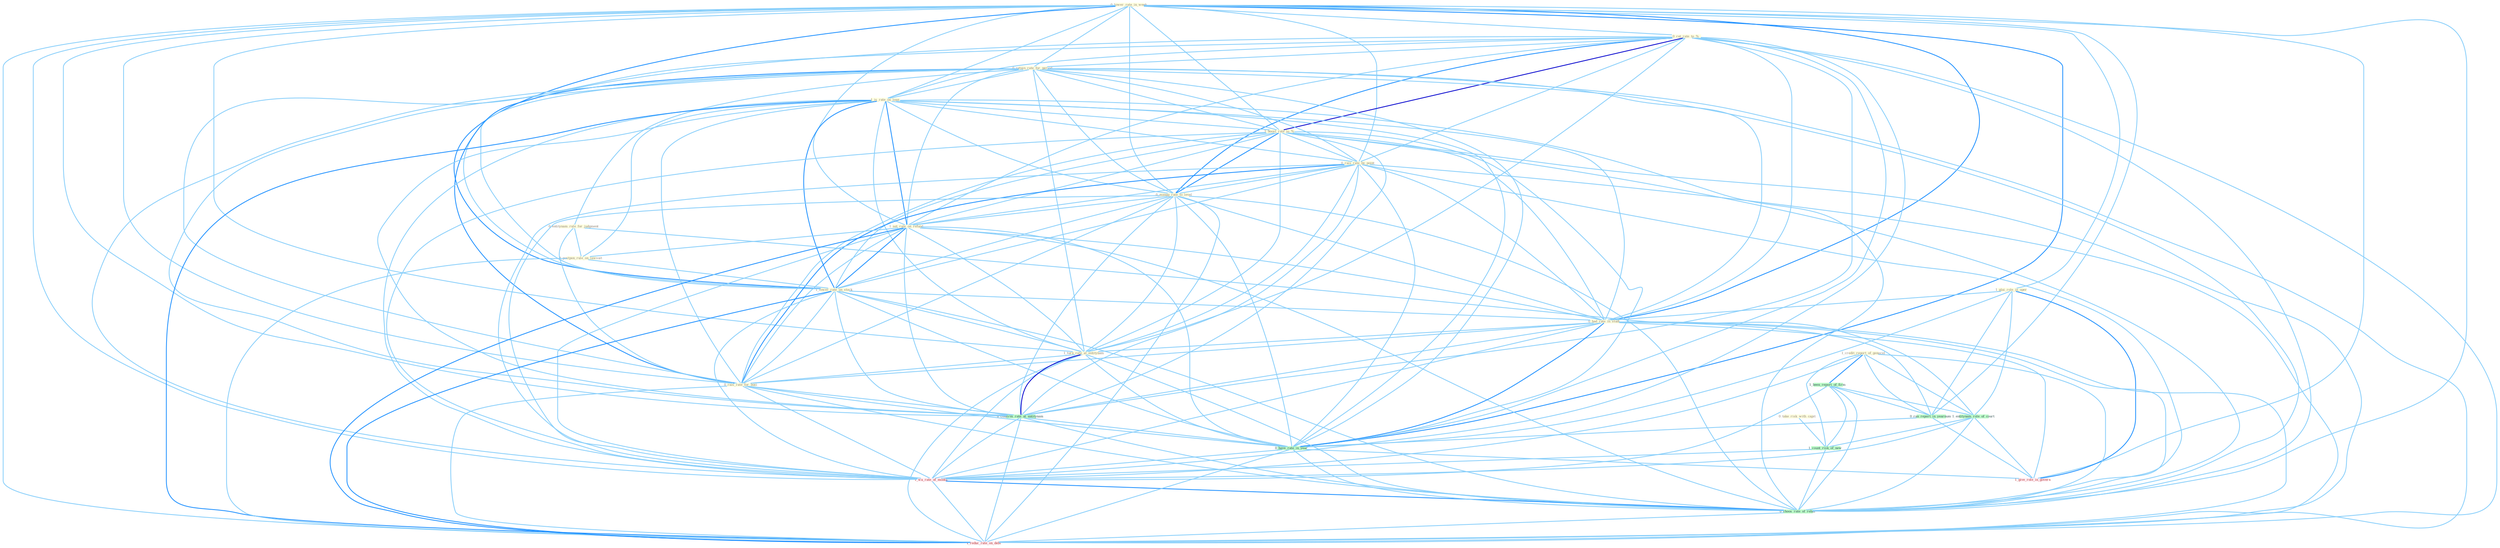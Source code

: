 Graph G{ 
    node
    [shape=polygon,style=filled,width=.5,height=.06,color="#BDFCC9",fixedsize=true,fontsize=4,
    fontcolor="#2f4f4f"];
    {node
    [color="#ffffe0", fontcolor="#8b7d6b"] "0_lower_rate_in_week " "0_cut_rate_to_% " "0_retain_rate_for_period " "1_is_rate_on_loan " "1_boost_rate_to_% " "1_plai_role_in_oper " "0_rais_rate_by_point " "1_credit_report_of_genocid " "0_entitynam_rule_for_judgment " "0_manag_rate_to_level " "1_set_rate_on_refund " "1_postpon_rule_on_lawsuit " "0_take_risk_with_capit " "1_lower_rate_on_stock " "0_had_rate_in_studi " "1_turn_rate_at_entitynam " "0_rais_rate_for_busi "}
{node [color="#fff0f5", fontcolor="#b22222"] "1_wa_rate_of_month " "1_reduc_rate_on_debt " "1_give_role_in_govern "}
edge [color="#B0E2FF"];

	"0_lower_rate_in_week " -- "0_cut_rate_to_% " [w="1", color="#87cefa" ];
	"0_lower_rate_in_week " -- "0_retain_rate_for_period " [w="1", color="#87cefa" ];
	"0_lower_rate_in_week " -- "1_is_rate_on_loan " [w="1", color="#87cefa" ];
	"0_lower_rate_in_week " -- "1_boost_rate_to_% " [w="1", color="#87cefa" ];
	"0_lower_rate_in_week " -- "1_plai_role_in_oper " [w="1", color="#87cefa" ];
	"0_lower_rate_in_week " -- "0_rais_rate_by_point " [w="1", color="#87cefa" ];
	"0_lower_rate_in_week " -- "0_manag_rate_to_level " [w="1", color="#87cefa" ];
	"0_lower_rate_in_week " -- "1_set_rate_on_refund " [w="1", color="#87cefa" ];
	"0_lower_rate_in_week " -- "1_lower_rate_on_stock " [w="2", color="#1e90ff" , len=0.8];
	"0_lower_rate_in_week " -- "0_had_rate_in_studi " [w="2", color="#1e90ff" , len=0.8];
	"0_lower_rate_in_week " -- "1_turn_rate_at_entitynam " [w="1", color="#87cefa" ];
	"0_lower_rate_in_week " -- "0_rais_rate_for_busi " [w="1", color="#87cefa" ];
	"0_lower_rate_in_week " -- "0_ran_report_in_yearnum " [w="1", color="#87cefa" ];
	"0_lower_rate_in_week " -- "0_confirm_rate_at_entitynam " [w="1", color="#87cefa" ];
	"0_lower_rate_in_week " -- "0_have_rate_in_year " [w="2", color="#1e90ff" , len=0.8];
	"0_lower_rate_in_week " -- "1_wa_rate_of_month " [w="1", color="#87cefa" ];
	"0_lower_rate_in_week " -- "0_choos_rate_of_rebat " [w="1", color="#87cefa" ];
	"0_lower_rate_in_week " -- "1_reduc_rate_on_debt " [w="1", color="#87cefa" ];
	"0_lower_rate_in_week " -- "1_give_role_in_govern " [w="1", color="#87cefa" ];
	"0_cut_rate_to_% " -- "0_retain_rate_for_period " [w="1", color="#87cefa" ];
	"0_cut_rate_to_% " -- "1_is_rate_on_loan " [w="1", color="#87cefa" ];
	"0_cut_rate_to_% " -- "1_boost_rate_to_% " [w="3", color="#0000cd" , len=0.6];
	"0_cut_rate_to_% " -- "0_rais_rate_by_point " [w="1", color="#87cefa" ];
	"0_cut_rate_to_% " -- "0_manag_rate_to_level " [w="2", color="#1e90ff" , len=0.8];
	"0_cut_rate_to_% " -- "1_set_rate_on_refund " [w="1", color="#87cefa" ];
	"0_cut_rate_to_% " -- "1_lower_rate_on_stock " [w="1", color="#87cefa" ];
	"0_cut_rate_to_% " -- "0_had_rate_in_studi " [w="1", color="#87cefa" ];
	"0_cut_rate_to_% " -- "1_turn_rate_at_entitynam " [w="1", color="#87cefa" ];
	"0_cut_rate_to_% " -- "0_rais_rate_for_busi " [w="1", color="#87cefa" ];
	"0_cut_rate_to_% " -- "0_confirm_rate_at_entitynam " [w="1", color="#87cefa" ];
	"0_cut_rate_to_% " -- "0_have_rate_in_year " [w="1", color="#87cefa" ];
	"0_cut_rate_to_% " -- "1_wa_rate_of_month " [w="1", color="#87cefa" ];
	"0_cut_rate_to_% " -- "0_choos_rate_of_rebat " [w="1", color="#87cefa" ];
	"0_cut_rate_to_% " -- "1_reduc_rate_on_debt " [w="1", color="#87cefa" ];
	"0_retain_rate_for_period " -- "1_is_rate_on_loan " [w="1", color="#87cefa" ];
	"0_retain_rate_for_period " -- "1_boost_rate_to_% " [w="1", color="#87cefa" ];
	"0_retain_rate_for_period " -- "0_rais_rate_by_point " [w="1", color="#87cefa" ];
	"0_retain_rate_for_period " -- "0_entitynam_rule_for_judgment " [w="1", color="#87cefa" ];
	"0_retain_rate_for_period " -- "0_manag_rate_to_level " [w="1", color="#87cefa" ];
	"0_retain_rate_for_period " -- "1_set_rate_on_refund " [w="1", color="#87cefa" ];
	"0_retain_rate_for_period " -- "1_lower_rate_on_stock " [w="1", color="#87cefa" ];
	"0_retain_rate_for_period " -- "0_had_rate_in_studi " [w="1", color="#87cefa" ];
	"0_retain_rate_for_period " -- "1_turn_rate_at_entitynam " [w="1", color="#87cefa" ];
	"0_retain_rate_for_period " -- "0_rais_rate_for_busi " [w="2", color="#1e90ff" , len=0.8];
	"0_retain_rate_for_period " -- "0_confirm_rate_at_entitynam " [w="1", color="#87cefa" ];
	"0_retain_rate_for_period " -- "0_have_rate_in_year " [w="1", color="#87cefa" ];
	"0_retain_rate_for_period " -- "1_wa_rate_of_month " [w="1", color="#87cefa" ];
	"0_retain_rate_for_period " -- "0_choos_rate_of_rebat " [w="1", color="#87cefa" ];
	"0_retain_rate_for_period " -- "1_reduc_rate_on_debt " [w="1", color="#87cefa" ];
	"1_is_rate_on_loan " -- "1_boost_rate_to_% " [w="1", color="#87cefa" ];
	"1_is_rate_on_loan " -- "0_rais_rate_by_point " [w="1", color="#87cefa" ];
	"1_is_rate_on_loan " -- "0_manag_rate_to_level " [w="1", color="#87cefa" ];
	"1_is_rate_on_loan " -- "1_set_rate_on_refund " [w="2", color="#1e90ff" , len=0.8];
	"1_is_rate_on_loan " -- "1_postpon_rule_on_lawsuit " [w="1", color="#87cefa" ];
	"1_is_rate_on_loan " -- "1_lower_rate_on_stock " [w="2", color="#1e90ff" , len=0.8];
	"1_is_rate_on_loan " -- "0_had_rate_in_studi " [w="1", color="#87cefa" ];
	"1_is_rate_on_loan " -- "1_turn_rate_at_entitynam " [w="1", color="#87cefa" ];
	"1_is_rate_on_loan " -- "0_rais_rate_for_busi " [w="1", color="#87cefa" ];
	"1_is_rate_on_loan " -- "0_confirm_rate_at_entitynam " [w="1", color="#87cefa" ];
	"1_is_rate_on_loan " -- "0_have_rate_in_year " [w="1", color="#87cefa" ];
	"1_is_rate_on_loan " -- "1_wa_rate_of_month " [w="1", color="#87cefa" ];
	"1_is_rate_on_loan " -- "0_choos_rate_of_rebat " [w="1", color="#87cefa" ];
	"1_is_rate_on_loan " -- "1_reduc_rate_on_debt " [w="2", color="#1e90ff" , len=0.8];
	"1_boost_rate_to_% " -- "0_rais_rate_by_point " [w="1", color="#87cefa" ];
	"1_boost_rate_to_% " -- "0_manag_rate_to_level " [w="2", color="#1e90ff" , len=0.8];
	"1_boost_rate_to_% " -- "1_set_rate_on_refund " [w="1", color="#87cefa" ];
	"1_boost_rate_to_% " -- "1_lower_rate_on_stock " [w="1", color="#87cefa" ];
	"1_boost_rate_to_% " -- "0_had_rate_in_studi " [w="1", color="#87cefa" ];
	"1_boost_rate_to_% " -- "1_turn_rate_at_entitynam " [w="1", color="#87cefa" ];
	"1_boost_rate_to_% " -- "0_rais_rate_for_busi " [w="1", color="#87cefa" ];
	"1_boost_rate_to_% " -- "0_confirm_rate_at_entitynam " [w="1", color="#87cefa" ];
	"1_boost_rate_to_% " -- "0_have_rate_in_year " [w="1", color="#87cefa" ];
	"1_boost_rate_to_% " -- "1_wa_rate_of_month " [w="1", color="#87cefa" ];
	"1_boost_rate_to_% " -- "0_choos_rate_of_rebat " [w="1", color="#87cefa" ];
	"1_boost_rate_to_% " -- "1_reduc_rate_on_debt " [w="1", color="#87cefa" ];
	"1_plai_role_in_oper " -- "0_had_rate_in_studi " [w="1", color="#87cefa" ];
	"1_plai_role_in_oper " -- "1_entitynam_role_of_court " [w="1", color="#87cefa" ];
	"1_plai_role_in_oper " -- "0_ran_report_in_yearnum " [w="1", color="#87cefa" ];
	"1_plai_role_in_oper " -- "0_have_rate_in_year " [w="1", color="#87cefa" ];
	"1_plai_role_in_oper " -- "1_give_role_in_govern " [w="2", color="#1e90ff" , len=0.8];
	"0_rais_rate_by_point " -- "0_manag_rate_to_level " [w="1", color="#87cefa" ];
	"0_rais_rate_by_point " -- "1_set_rate_on_refund " [w="1", color="#87cefa" ];
	"0_rais_rate_by_point " -- "1_lower_rate_on_stock " [w="1", color="#87cefa" ];
	"0_rais_rate_by_point " -- "0_had_rate_in_studi " [w="1", color="#87cefa" ];
	"0_rais_rate_by_point " -- "1_turn_rate_at_entitynam " [w="1", color="#87cefa" ];
	"0_rais_rate_by_point " -- "0_rais_rate_for_busi " [w="2", color="#1e90ff" , len=0.8];
	"0_rais_rate_by_point " -- "0_confirm_rate_at_entitynam " [w="1", color="#87cefa" ];
	"0_rais_rate_by_point " -- "0_have_rate_in_year " [w="1", color="#87cefa" ];
	"0_rais_rate_by_point " -- "1_wa_rate_of_month " [w="1", color="#87cefa" ];
	"0_rais_rate_by_point " -- "0_choos_rate_of_rebat " [w="1", color="#87cefa" ];
	"0_rais_rate_by_point " -- "1_reduc_rate_on_debt " [w="1", color="#87cefa" ];
	"1_credit_report_of_genocid " -- "1_been_report_of_firm " [w="2", color="#1e90ff" , len=0.8];
	"1_credit_report_of_genocid " -- "1_entitynam_role_of_court " [w="1", color="#87cefa" ];
	"1_credit_report_of_genocid " -- "0_ran_report_in_yearnum " [w="1", color="#87cefa" ];
	"1_credit_report_of_genocid " -- "1_count_risk_of_new " [w="1", color="#87cefa" ];
	"1_credit_report_of_genocid " -- "1_wa_rate_of_month " [w="1", color="#87cefa" ];
	"1_credit_report_of_genocid " -- "0_choos_rate_of_rebat " [w="1", color="#87cefa" ];
	"0_entitynam_rule_for_judgment " -- "1_postpon_rule_on_lawsuit " [w="1", color="#87cefa" ];
	"0_entitynam_rule_for_judgment " -- "0_rais_rate_for_busi " [w="1", color="#87cefa" ];
	"0_entitynam_rule_for_judgment " -- "1_entitynam_role_of_court " [w="1", color="#87cefa" ];
	"0_manag_rate_to_level " -- "1_set_rate_on_refund " [w="1", color="#87cefa" ];
	"0_manag_rate_to_level " -- "1_lower_rate_on_stock " [w="1", color="#87cefa" ];
	"0_manag_rate_to_level " -- "0_had_rate_in_studi " [w="1", color="#87cefa" ];
	"0_manag_rate_to_level " -- "1_turn_rate_at_entitynam " [w="1", color="#87cefa" ];
	"0_manag_rate_to_level " -- "0_rais_rate_for_busi " [w="1", color="#87cefa" ];
	"0_manag_rate_to_level " -- "0_confirm_rate_at_entitynam " [w="1", color="#87cefa" ];
	"0_manag_rate_to_level " -- "0_have_rate_in_year " [w="1", color="#87cefa" ];
	"0_manag_rate_to_level " -- "1_wa_rate_of_month " [w="1", color="#87cefa" ];
	"0_manag_rate_to_level " -- "0_choos_rate_of_rebat " [w="1", color="#87cefa" ];
	"0_manag_rate_to_level " -- "1_reduc_rate_on_debt " [w="1", color="#87cefa" ];
	"1_set_rate_on_refund " -- "1_postpon_rule_on_lawsuit " [w="1", color="#87cefa" ];
	"1_set_rate_on_refund " -- "1_lower_rate_on_stock " [w="2", color="#1e90ff" , len=0.8];
	"1_set_rate_on_refund " -- "0_had_rate_in_studi " [w="1", color="#87cefa" ];
	"1_set_rate_on_refund " -- "1_turn_rate_at_entitynam " [w="1", color="#87cefa" ];
	"1_set_rate_on_refund " -- "0_rais_rate_for_busi " [w="1", color="#87cefa" ];
	"1_set_rate_on_refund " -- "0_confirm_rate_at_entitynam " [w="1", color="#87cefa" ];
	"1_set_rate_on_refund " -- "0_have_rate_in_year " [w="1", color="#87cefa" ];
	"1_set_rate_on_refund " -- "1_wa_rate_of_month " [w="1", color="#87cefa" ];
	"1_set_rate_on_refund " -- "0_choos_rate_of_rebat " [w="1", color="#87cefa" ];
	"1_set_rate_on_refund " -- "1_reduc_rate_on_debt " [w="2", color="#1e90ff" , len=0.8];
	"1_postpon_rule_on_lawsuit " -- "1_lower_rate_on_stock " [w="1", color="#87cefa" ];
	"1_postpon_rule_on_lawsuit " -- "1_reduc_rate_on_debt " [w="1", color="#87cefa" ];
	"0_take_risk_with_capit " -- "1_count_risk_of_new " [w="1", color="#87cefa" ];
	"1_lower_rate_on_stock " -- "0_had_rate_in_studi " [w="1", color="#87cefa" ];
	"1_lower_rate_on_stock " -- "1_turn_rate_at_entitynam " [w="1", color="#87cefa" ];
	"1_lower_rate_on_stock " -- "0_rais_rate_for_busi " [w="1", color="#87cefa" ];
	"1_lower_rate_on_stock " -- "0_confirm_rate_at_entitynam " [w="1", color="#87cefa" ];
	"1_lower_rate_on_stock " -- "0_have_rate_in_year " [w="1", color="#87cefa" ];
	"1_lower_rate_on_stock " -- "1_wa_rate_of_month " [w="1", color="#87cefa" ];
	"1_lower_rate_on_stock " -- "0_choos_rate_of_rebat " [w="1", color="#87cefa" ];
	"1_lower_rate_on_stock " -- "1_reduc_rate_on_debt " [w="2", color="#1e90ff" , len=0.8];
	"0_had_rate_in_studi " -- "1_turn_rate_at_entitynam " [w="1", color="#87cefa" ];
	"0_had_rate_in_studi " -- "0_rais_rate_for_busi " [w="1", color="#87cefa" ];
	"0_had_rate_in_studi " -- "0_ran_report_in_yearnum " [w="1", color="#87cefa" ];
	"0_had_rate_in_studi " -- "0_confirm_rate_at_entitynam " [w="1", color="#87cefa" ];
	"0_had_rate_in_studi " -- "0_have_rate_in_year " [w="2", color="#1e90ff" , len=0.8];
	"0_had_rate_in_studi " -- "1_wa_rate_of_month " [w="1", color="#87cefa" ];
	"0_had_rate_in_studi " -- "0_choos_rate_of_rebat " [w="1", color="#87cefa" ];
	"0_had_rate_in_studi " -- "1_reduc_rate_on_debt " [w="1", color="#87cefa" ];
	"0_had_rate_in_studi " -- "1_give_role_in_govern " [w="1", color="#87cefa" ];
	"1_turn_rate_at_entitynam " -- "0_rais_rate_for_busi " [w="1", color="#87cefa" ];
	"1_turn_rate_at_entitynam " -- "0_confirm_rate_at_entitynam " [w="3", color="#0000cd" , len=0.6];
	"1_turn_rate_at_entitynam " -- "0_have_rate_in_year " [w="1", color="#87cefa" ];
	"1_turn_rate_at_entitynam " -- "1_wa_rate_of_month " [w="1", color="#87cefa" ];
	"1_turn_rate_at_entitynam " -- "0_choos_rate_of_rebat " [w="1", color="#87cefa" ];
	"1_turn_rate_at_entitynam " -- "1_reduc_rate_on_debt " [w="1", color="#87cefa" ];
	"0_rais_rate_for_busi " -- "0_confirm_rate_at_entitynam " [w="1", color="#87cefa" ];
	"0_rais_rate_for_busi " -- "0_have_rate_in_year " [w="1", color="#87cefa" ];
	"0_rais_rate_for_busi " -- "1_wa_rate_of_month " [w="1", color="#87cefa" ];
	"0_rais_rate_for_busi " -- "0_choos_rate_of_rebat " [w="1", color="#87cefa" ];
	"0_rais_rate_for_busi " -- "1_reduc_rate_on_debt " [w="1", color="#87cefa" ];
	"1_been_report_of_firm " -- "1_entitynam_role_of_court " [w="1", color="#87cefa" ];
	"1_been_report_of_firm " -- "0_ran_report_in_yearnum " [w="1", color="#87cefa" ];
	"1_been_report_of_firm " -- "1_count_risk_of_new " [w="1", color="#87cefa" ];
	"1_been_report_of_firm " -- "1_wa_rate_of_month " [w="1", color="#87cefa" ];
	"1_been_report_of_firm " -- "0_choos_rate_of_rebat " [w="1", color="#87cefa" ];
	"1_entitynam_role_of_court " -- "1_count_risk_of_new " [w="1", color="#87cefa" ];
	"1_entitynam_role_of_court " -- "1_wa_rate_of_month " [w="1", color="#87cefa" ];
	"1_entitynam_role_of_court " -- "0_choos_rate_of_rebat " [w="1", color="#87cefa" ];
	"1_entitynam_role_of_court " -- "1_give_role_in_govern " [w="1", color="#87cefa" ];
	"0_ran_report_in_yearnum " -- "0_have_rate_in_year " [w="1", color="#87cefa" ];
	"0_ran_report_in_yearnum " -- "1_give_role_in_govern " [w="1", color="#87cefa" ];
	"1_count_risk_of_new " -- "1_wa_rate_of_month " [w="1", color="#87cefa" ];
	"1_count_risk_of_new " -- "0_choos_rate_of_rebat " [w="1", color="#87cefa" ];
	"0_confirm_rate_at_entitynam " -- "0_have_rate_in_year " [w="1", color="#87cefa" ];
	"0_confirm_rate_at_entitynam " -- "1_wa_rate_of_month " [w="1", color="#87cefa" ];
	"0_confirm_rate_at_entitynam " -- "0_choos_rate_of_rebat " [w="1", color="#87cefa" ];
	"0_confirm_rate_at_entitynam " -- "1_reduc_rate_on_debt " [w="1", color="#87cefa" ];
	"0_have_rate_in_year " -- "1_wa_rate_of_month " [w="1", color="#87cefa" ];
	"0_have_rate_in_year " -- "0_choos_rate_of_rebat " [w="1", color="#87cefa" ];
	"0_have_rate_in_year " -- "1_reduc_rate_on_debt " [w="1", color="#87cefa" ];
	"0_have_rate_in_year " -- "1_give_role_in_govern " [w="1", color="#87cefa" ];
	"1_wa_rate_of_month " -- "0_choos_rate_of_rebat " [w="2", color="#1e90ff" , len=0.8];
	"1_wa_rate_of_month " -- "1_reduc_rate_on_debt " [w="1", color="#87cefa" ];
	"0_choos_rate_of_rebat " -- "1_reduc_rate_on_debt " [w="1", color="#87cefa" ];
}